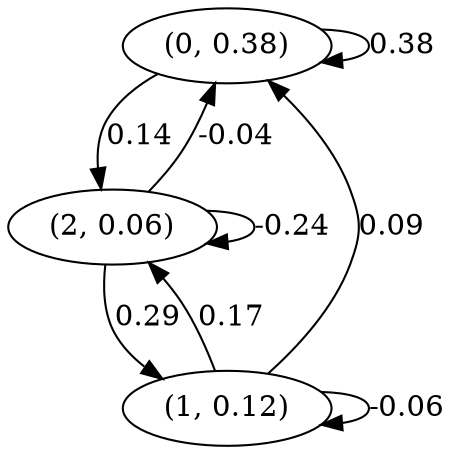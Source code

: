 digraph {
    0 [ label = "(0, 0.38)" ]
    1 [ label = "(1, 0.12)" ]
    2 [ label = "(2, 0.06)" ]
    0 -> 0 [ label = "0.38" ]
    1 -> 1 [ label = "-0.06" ]
    2 -> 2 [ label = "-0.24" ]
    1 -> 0 [ label = "0.09" ]
    2 -> 0 [ label = "-0.04" ]
    2 -> 1 [ label = "0.29" ]
    0 -> 2 [ label = "0.14" ]
    1 -> 2 [ label = "0.17" ]
}

